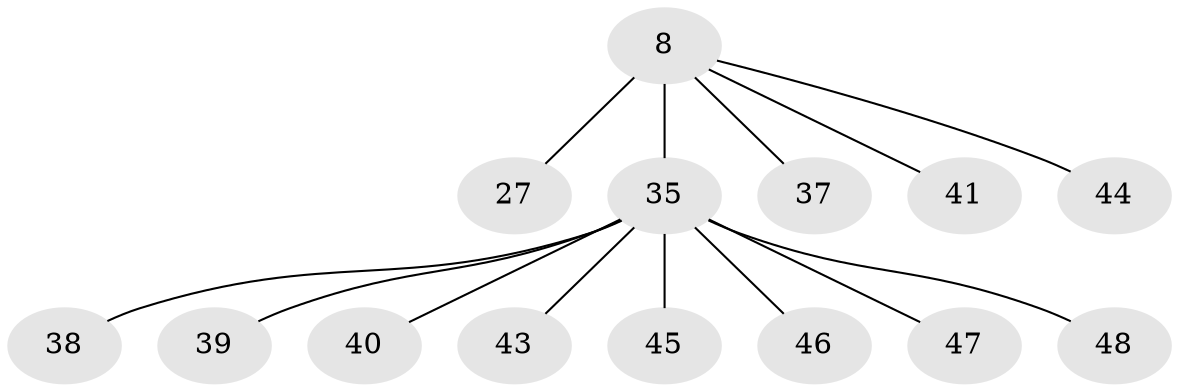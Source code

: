 // original degree distribution, {3: 0.14583333333333334, 10: 0.020833333333333332, 6: 0.0625, 5: 0.020833333333333332, 2: 0.1875, 7: 0.020833333333333332, 4: 0.020833333333333332, 1: 0.5208333333333334}
// Generated by graph-tools (version 1.1) at 2025/57/03/04/25 21:57:57]
// undirected, 14 vertices, 13 edges
graph export_dot {
graph [start="1"]
  node [color=gray90,style=filled];
  8 [super="+4+7"];
  27 [super="+17"];
  35 [super="+15+2+10+11+9+16+18+22+28+30+31+32+33"];
  37 [super="+34"];
  38;
  39;
  40 [super="+13+14+23+26"];
  41;
  43;
  44 [super="+29"];
  45;
  46;
  47 [super="+42"];
  48;
  8 -- 41;
  8 -- 27;
  8 -- 44;
  8 -- 37;
  8 -- 35 [weight=7];
  35 -- 38;
  35 -- 43;
  35 -- 45 [weight=2];
  35 -- 48;
  35 -- 39;
  35 -- 40;
  35 -- 46;
  35 -- 47;
}
